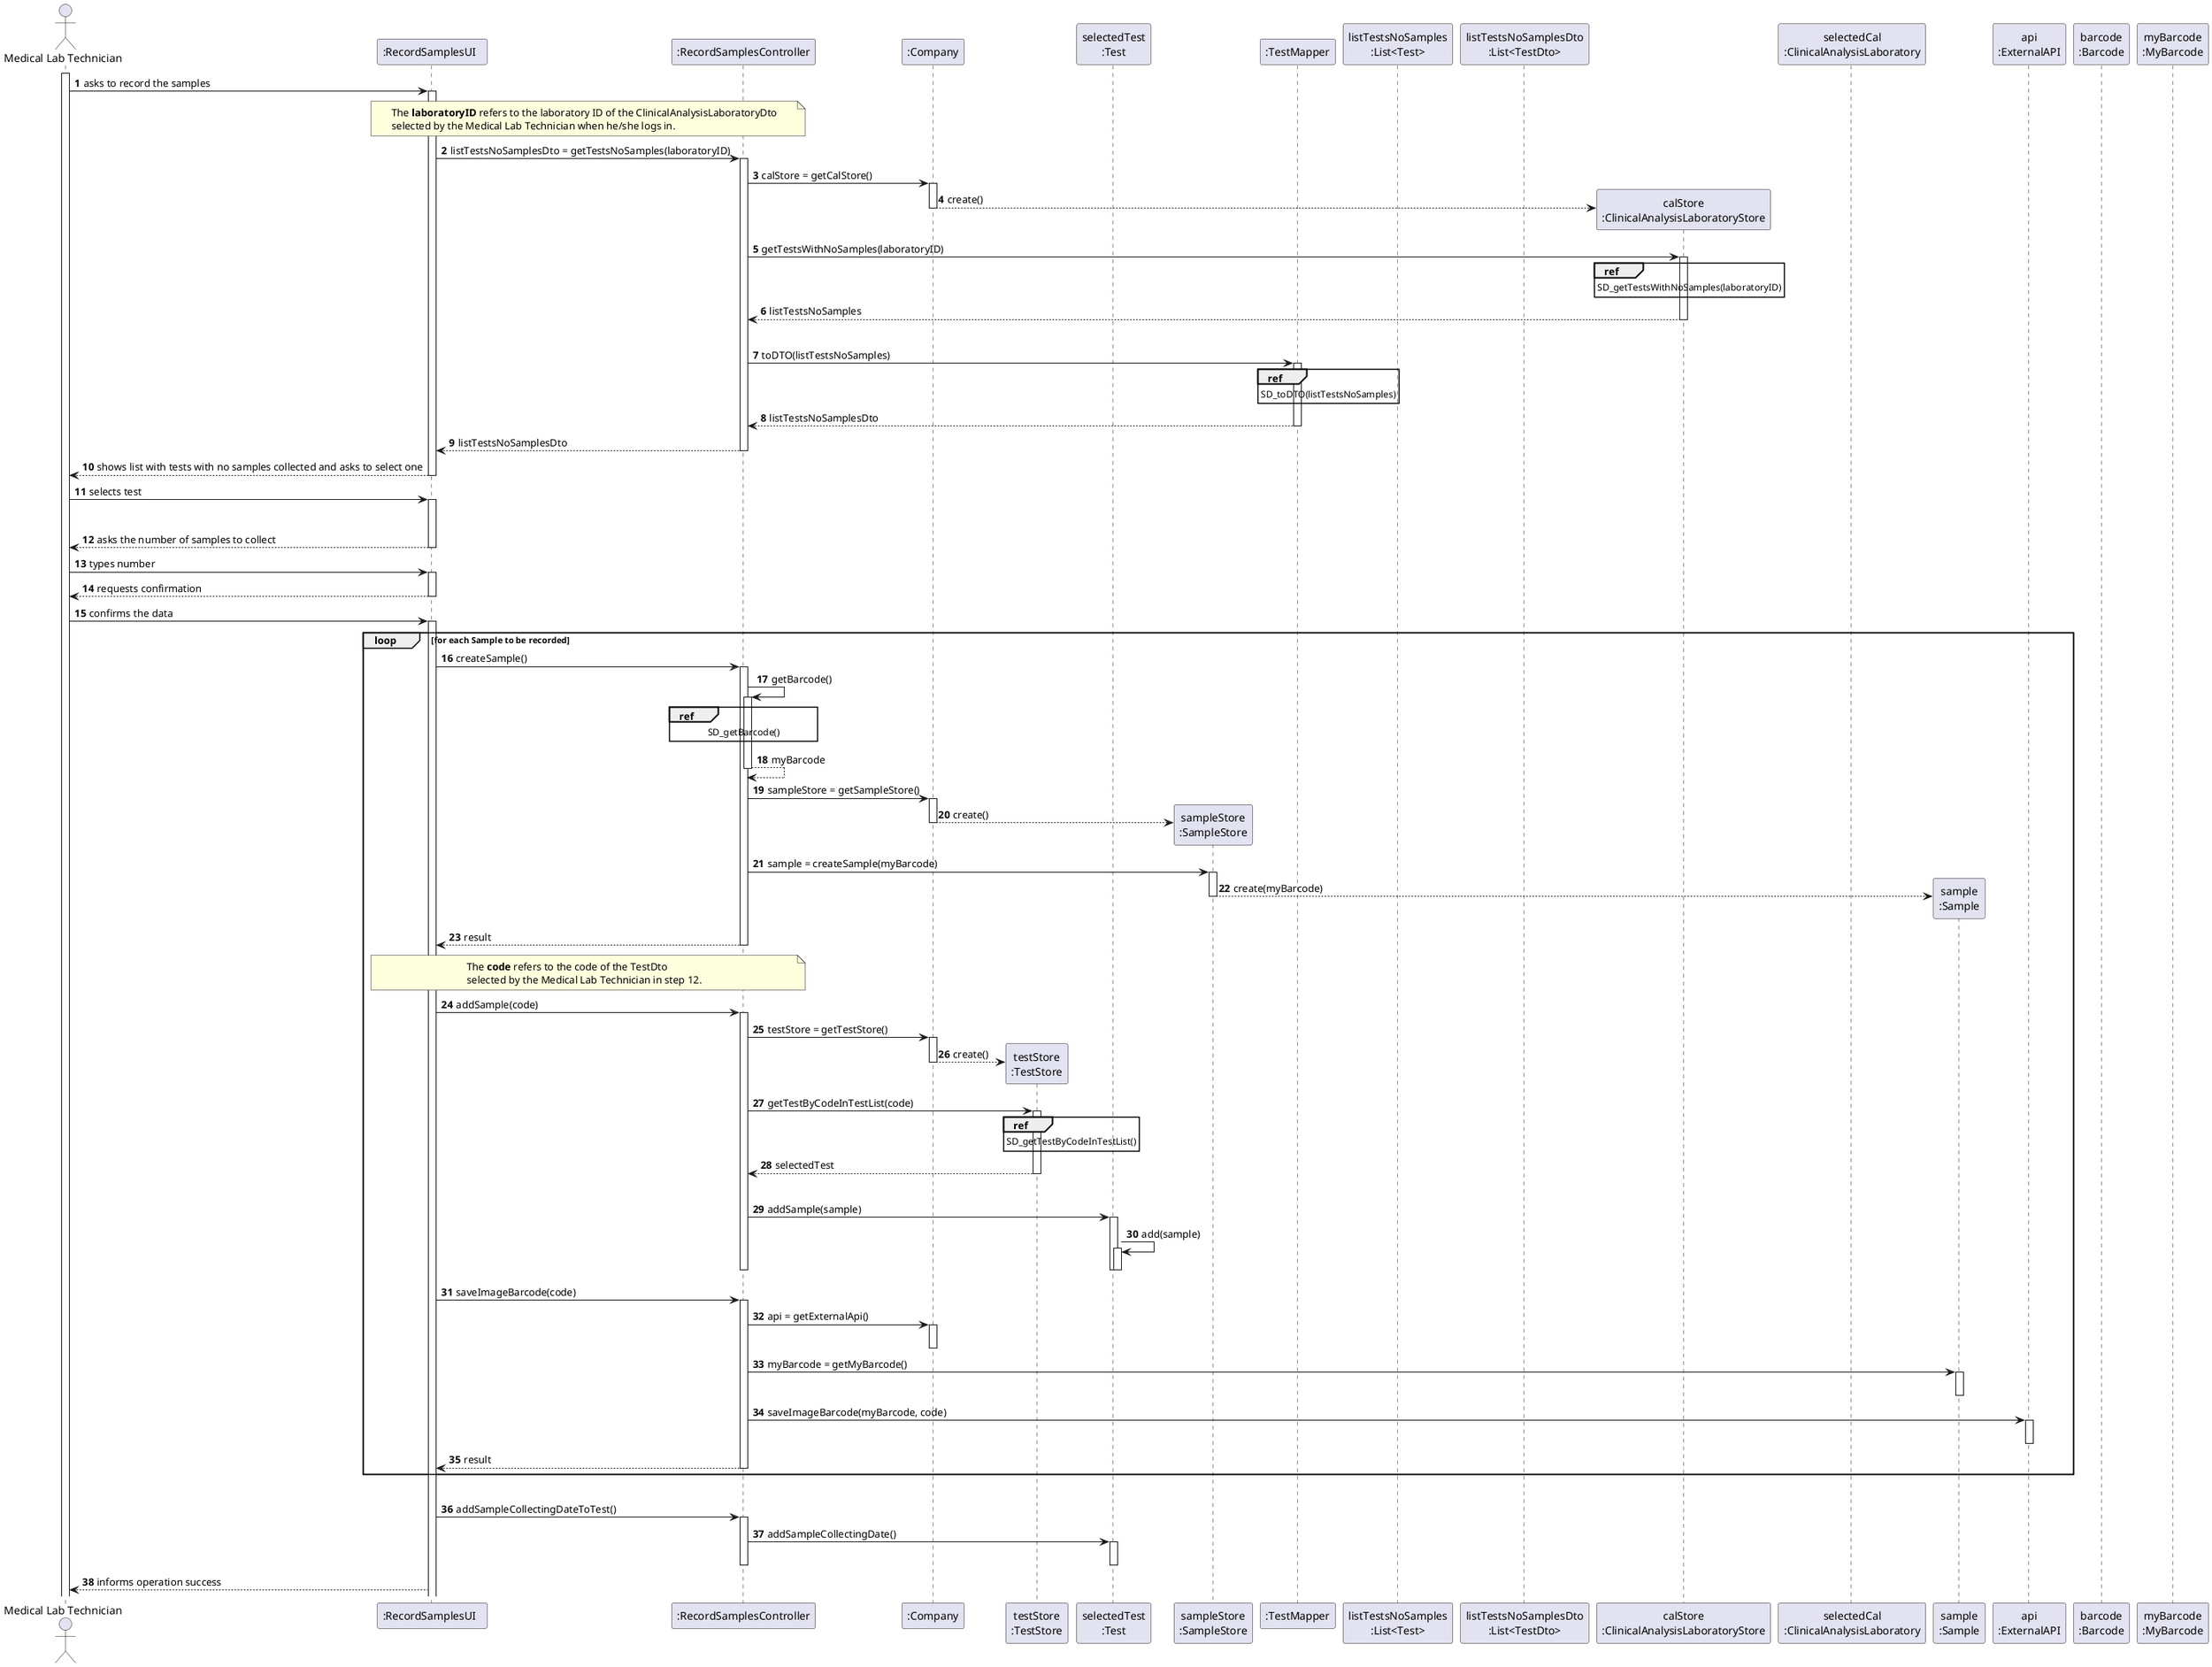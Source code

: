 @startuml

autonumber

actor "Medical Lab Technician" as MLT

participant ":RecordSamplesUI  " as UI
participant ":RecordSamplesController" as CTRL
participant ":Company" as COMPANY
participant "testStore\n:TestStore" as TEST_STORE
participant "selectedTest\n:Test" as SELECTED_TEST
participant "sampleStore\n:SampleStore" as SAMPLE_STORE
participant ":TestMapper" as TEST_MAPPER
participant "listTestsNoSamples\n:List<Test>" as LIST_TESTS_NO_SAMPLES
participant "listTestsNoSamplesDto\n:List<TestDto>" as LIST_TESTS_NO_SAMPLES_DTO
participant "calStore\n:ClinicalAnalysisLaboratoryStore" as CAL_STORE
participant "selectedCal\n:ClinicalAnalysisLaboratory" as CAL
participant "sample\n:Sample" as SAMPLE
participant "api\n:ExternalAPI" as API
participant "barcode\n:Barcode" as BARCODE
participant "myBarcode\n:MyBarcode" as MY_BARCODE

activate MLT
MLT -> UI : asks to record the samples
activate UI

note over UI, CTRL
The **laboratoryID** refers to the laboratory ID of the ClinicalAnalysisLaboratoryDto
selected by the Medical Lab Technician when he/she logs in.
end note
UI -> CTRL : listTestsNoSamplesDto = getTestsNoSamples(laboratoryID)
activate CTRL

CTRL -> COMPANY : calStore = getCalStore()
activate COMPANY

COMPANY --> CAL_STORE** : create()
deactivate COMPANY

CTRL -> CAL_STORE : getTestsWithNoSamples(laboratoryID)
activate CAL_STORE
ref over CAL_STORE
SD_getTestsWithNoSamples(laboratoryID)
end
CAL_STORE --> CTRL : listTestsNoSamples
deactivate CAL_STORE
|||
/'
CTRL -> COMPANY : testStore = getTestStore()
activate COMPANY
|||
deactivate COMPANY'/
/'
CTRL -> TEST_STORE : getTestsWithNoSamples(selectedCal)
activate TEST_STORE

ref over TEST_STORE
SD_getTestsWithNoSamples(selectedCal)
end

TEST_STORE --> CTRL : listTestsNoSamples
deactivate TEST_STORE
|||'/

CTRL -> TEST_MAPPER : toDTO(listTestsNoSamples)
activate TEST_MAPPER

ref over TEST_MAPPER
SD_toDTO(listTestsNoSamples)
end

TEST_MAPPER --> CTRL : listTestsNoSamplesDto
deactivate TEST_MAPPER

CTRL --> UI : listTestsNoSamplesDto
deactivate CTRL

UI --> MLT : shows list with tests with no samples collected and asks to select one
deactivate UI


MLT -> UI : selects test
activate UI

/'UI -> UI : selectedTestDto = (TestDto) Utils.showAndSelectOne(listTestWithNoSamplesDto, "msg")
activate UI
deactivate UI'/

/'note over UI, CTRL
The **code** refers to the code of the TestDto
selected by the Medical Lab Technician.
end note
UI -> CTRL : selectedTest = getTestByCode(code)
activate CTRL

CTRL -> COMPANY : testStore = getTestStore()
activate COMPANY
deactivate COMPANY

CTRL -> TEST_STORE : selectedTest = getTestByCode(code)
activate TEST_STORE
TEST_STORE --> SELECTED_TEST** : create()
TEST_STORE --> CTRL : selectedTest
deactivate TEST_STORE

CTRL --> UI : selectedTest'/

deactivate CTRL


UI --> MLT : asks the number of samples to collect
deactivate UI

MLT -> UI : types number
activate UI

UI --> MLT : requests confirmation
deactivate UI

MLT -> UI : confirms the data
activate UI

loop for each Sample to be recorded
UI -> CTRL : createSample()
activate CTRL

CTRL -> CTRL : getBarcode()
activate CTRL
ref over CTRL
SD_getBarcode()
end
CTRL --> CTRL : myBarcode
deactivate CTRL

CTRL -> COMPANY : sampleStore = getSampleStore()
activate COMPANY
COMPANY --> SAMPLE_STORE** : create()
deactivate COMPANY


CTRL -> SAMPLE_STORE : sample = createSample(myBarcode)
activate SAMPLE_STORE

SAMPLE_STORE --> SAMPLE** : create(myBarcode)


deactivate SAMPLE_STORE

/'
SAMPLE -> SAMPLE : api = getExternalAPI()
activate SAMPLE
deactivate SAMPLE
'/


/'
SAMPLE -> API : barcode = getBarcode(barcodeNumber)
activate API
'/
/'
API --> BARCODE** : create(barcodeNumber)

API --> SAMPLE : barcode'/
/'deactivate SAMPLE'/
deactivate COMPANY
deactivate API

CTRL --> UI : result
deactivate CTRL



/'UI --> MLT : shows data and requests confirmation

MLT -> UI : confirms the data'/

/' SAVESAMPLE()
UI -> CTRL : saveSample()
activate CTRL

CTRL -> COMPANY : sampleStore = getSampleStore()
activate COMPANY
deactivate COMPANY

CTRL -> SAMPLE_STORE : saveSample(sample)
activate SAMPLE_STORE


SAMPLE_STORE -> SAMPLE_STORE : validateSample(sample)
activate SAMPLE_STORE
deactivate SAMPLE_STORE

SAMPLE_STORE -> SAMPLE_STORE : addSample(sample)
activate SAMPLE_STORE
deactivate SAMPLE_STORE

CTRL --> UI : result

deactivate SAMPLE_STORE
'/


note over UI, CTRL
The **code** refers to the code of the TestDto
selected by the Medical Lab Technician in step 12.
end note
UI -> CTRL : addSample(code)
activate CTRL




CTRL -> COMPANY : testStore = getTestStore()
activate COMPANY

COMPANY --> TEST_STORE** : create()

deactivate COMPANY

CTRL -> TEST_STORE : getTestByCodeInTestList(code)
activate TEST_STORE
ref over TEST_STORE
SD_getTestByCodeInTestList()
end
TEST_STORE --> CTRL : selectedTest
deactivate TEST_STORE
|||
CTRL -> SELECTED_TEST : addSample(sample)
activate SELECTED_TEST

SELECTED_TEST -> SELECTED_TEST : add(sample)
activate SELECTED_TEST
deactivate SELECTED_TEST

deactivate SELECTED_TEST



/'dentro do método addSample, vai-se verificar se a sample já está lá?'/

deactivate CTRL


UI -> CTRL : saveImageBarcode(code)
activate CTRL

CTRL -> COMPANY : api = getExternalApi()
activate COMPANY
deactivate COMPANY

CTRL -> SAMPLE : myBarcode = getMyBarcode()
activate SAMPLE
deactivate SAMPLE

CTRL -> API : saveImageBarcode(myBarcode, code)
activate API
deactivate API

CTRL --> UI : result

deactivate CTRL

end
deactivate CTRL
|||
UI -> CTRL : addSampleCollectingDateToTest()
activate CTRL

CTRL -> SELECTED_TEST : addSampleCollectingDate()
activate SELECTED_TEST
deactivate SELECTED_TEST
deactivate CTRL



UI --> MLT : informs operation success


/'colocar requests confirmation
e confirms the data em cima'/



@enduml